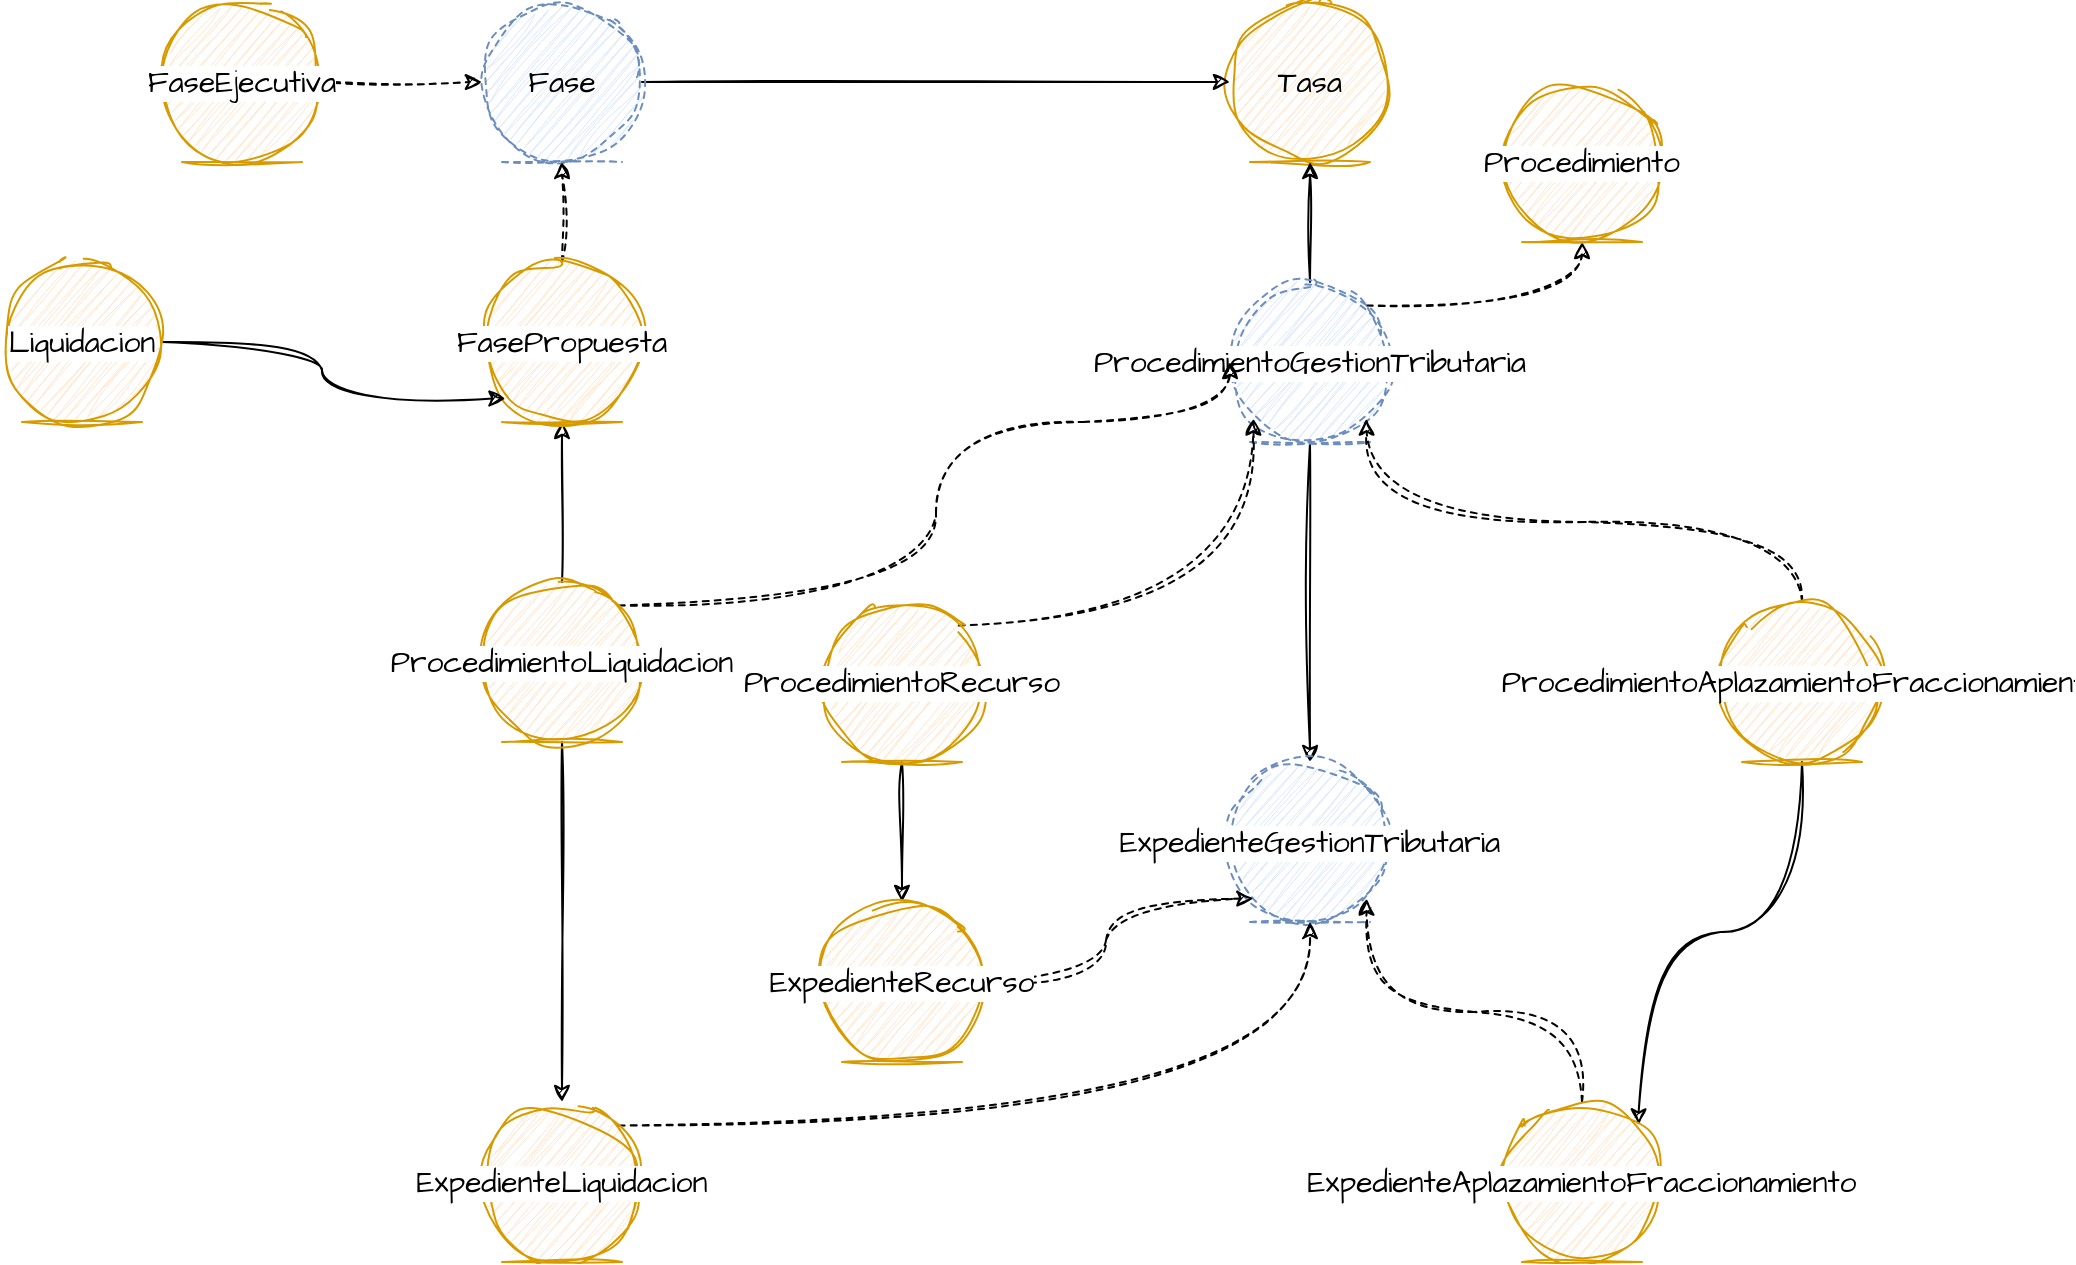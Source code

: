 <mxfile version="21.6.8" type="device">
  <diagram name="Página-1" id="FMAH_7WxQpiRSmoaticN">
    <mxGraphModel dx="2261" dy="907" grid="1" gridSize="10" guides="1" tooltips="1" connect="1" arrows="1" fold="1" page="1" pageScale="1" pageWidth="827" pageHeight="1169" math="0" shadow="0">
      <root>
        <mxCell id="0" />
        <mxCell id="1" parent="0" />
        <mxCell id="zQ2VIRhxHs8HWgFeWWur-1" value="Tasa" style="ellipse;shape=umlEntity;whiteSpace=wrap;html=1;hachureGap=4;fontFamily=Architects Daughter;fontSource=https%3A%2F%2Ffonts.googleapis.com%2Fcss%3Ffamily%3DArchitects%2BDaughter;fontSize=15;fillColor=#ffe6cc;strokeColor=#d79b00;sketch=1;curveFitting=1;jiggle=2;" parent="1" vertex="1">
          <mxGeometry x="374" y="80" width="80" height="80" as="geometry" />
        </mxCell>
        <mxCell id="j42ES8RexVcNzHJCEDlX-40" style="edgeStyle=orthogonalEdgeStyle;hachureGap=4;orthogonalLoop=1;jettySize=auto;html=1;exitX=1;exitY=0;exitDx=0;exitDy=0;fontFamily=Architects Daughter;fontSource=https%3A%2F%2Ffonts.googleapis.com%2Fcss%3Ffamily%3DArchitects%2BDaughter;fontSize=16;dashed=1;curved=1;entryX=0.5;entryY=1;entryDx=0;entryDy=0;sketch=1;curveFitting=1;jiggle=2;" edge="1" parent="1" source="j42ES8RexVcNzHJCEDlX-1" target="j42ES8RexVcNzHJCEDlX-34">
          <mxGeometry relative="1" as="geometry" />
        </mxCell>
        <mxCell id="j42ES8RexVcNzHJCEDlX-41" style="edgeStyle=orthogonalEdgeStyle;rounded=0;hachureGap=4;orthogonalLoop=1;jettySize=auto;html=1;exitX=0.5;exitY=1;exitDx=0;exitDy=0;entryX=0.5;entryY=0;entryDx=0;entryDy=0;fontFamily=Architects Daughter;fontSource=https%3A%2F%2Ffonts.googleapis.com%2Fcss%3Ffamily%3DArchitects%2BDaughter;fontSize=16;sketch=1;curveFitting=1;jiggle=2;" edge="1" parent="1" source="j42ES8RexVcNzHJCEDlX-1" target="j42ES8RexVcNzHJCEDlX-9">
          <mxGeometry relative="1" as="geometry" />
        </mxCell>
        <mxCell id="j42ES8RexVcNzHJCEDlX-48" style="edgeStyle=orthogonalEdgeStyle;rounded=0;hachureGap=4;orthogonalLoop=1;jettySize=auto;html=1;exitX=0.5;exitY=0;exitDx=0;exitDy=0;entryX=0.5;entryY=1;entryDx=0;entryDy=0;fontFamily=Architects Daughter;fontSource=https%3A%2F%2Ffonts.googleapis.com%2Fcss%3Ffamily%3DArchitects%2BDaughter;fontSize=16;sketch=1;curveFitting=1;jiggle=2;" edge="1" parent="1" source="j42ES8RexVcNzHJCEDlX-1" target="zQ2VIRhxHs8HWgFeWWur-1">
          <mxGeometry relative="1" as="geometry" />
        </mxCell>
        <mxCell id="j42ES8RexVcNzHJCEDlX-1" value="ProcedimientoGestionTributaria" style="ellipse;shape=umlEntity;whiteSpace=wrap;html=1;hachureGap=4;fontFamily=Architects Daughter;fontSource=https%3A%2F%2Ffonts.googleapis.com%2Fcss%3Ffamily%3DArchitects%2BDaughter;fontSize=15;fillColor=#dae8fc;strokeColor=#6c8ebf;dashed=1;labelBackgroundColor=default;sketch=1;curveFitting=1;jiggle=2;" vertex="1" parent="1">
          <mxGeometry x="374" y="220" width="80" height="80" as="geometry" />
        </mxCell>
        <mxCell id="j42ES8RexVcNzHJCEDlX-54" style="edgeStyle=orthogonalEdgeStyle;rounded=0;hachureGap=4;orthogonalLoop=1;jettySize=auto;html=1;exitX=0.5;exitY=0;exitDx=0;exitDy=0;entryX=0.5;entryY=1;entryDx=0;entryDy=0;fontFamily=Architects Daughter;fontSource=https%3A%2F%2Ffonts.googleapis.com%2Fcss%3Ffamily%3DArchitects%2BDaughter;fontSize=16;sketch=1;curveFitting=1;jiggle=2;" edge="1" parent="1" source="j42ES8RexVcNzHJCEDlX-2" target="j42ES8RexVcNzHJCEDlX-28">
          <mxGeometry relative="1" as="geometry" />
        </mxCell>
        <mxCell id="j42ES8RexVcNzHJCEDlX-56" style="edgeStyle=orthogonalEdgeStyle;rounded=0;hachureGap=4;orthogonalLoop=1;jettySize=auto;html=1;exitX=0.5;exitY=1;exitDx=0;exitDy=0;entryX=0.5;entryY=0;entryDx=0;entryDy=0;fontFamily=Architects Daughter;fontSource=https%3A%2F%2Ffonts.googleapis.com%2Fcss%3Ffamily%3DArchitects%2BDaughter;fontSize=16;sketch=1;curveFitting=1;jiggle=2;" edge="1" parent="1" source="j42ES8RexVcNzHJCEDlX-2" target="j42ES8RexVcNzHJCEDlX-11">
          <mxGeometry relative="1" as="geometry" />
        </mxCell>
        <mxCell id="j42ES8RexVcNzHJCEDlX-62" style="edgeStyle=orthogonalEdgeStyle;hachureGap=4;orthogonalLoop=1;jettySize=auto;html=1;exitX=1;exitY=0;exitDx=0;exitDy=0;entryX=0;entryY=0.5;entryDx=0;entryDy=0;fontFamily=Architects Daughter;fontSource=https%3A%2F%2Ffonts.googleapis.com%2Fcss%3Ffamily%3DArchitects%2BDaughter;fontSize=16;curved=1;dashed=1;sketch=1;curveFitting=1;jiggle=2;" edge="1" parent="1" source="j42ES8RexVcNzHJCEDlX-2" target="j42ES8RexVcNzHJCEDlX-1">
          <mxGeometry relative="1" as="geometry">
            <Array as="points">
              <mxPoint x="227" y="382" />
              <mxPoint x="227" y="290" />
              <mxPoint x="374" y="290" />
            </Array>
          </mxGeometry>
        </mxCell>
        <mxCell id="j42ES8RexVcNzHJCEDlX-2" value="ProcedimientoLiquidacion" style="ellipse;shape=umlEntity;whiteSpace=wrap;html=1;hachureGap=4;fontFamily=Architects Daughter;fontSource=https%3A%2F%2Ffonts.googleapis.com%2Fcss%3Ffamily%3DArchitects%2BDaughter;fontSize=15;fillColor=#ffe6cc;strokeColor=#d79b00;labelBackgroundColor=default;sketch=1;curveFitting=1;jiggle=2;" vertex="1" parent="1">
          <mxGeometry y="370" width="80" height="80" as="geometry" />
        </mxCell>
        <mxCell id="j42ES8RexVcNzHJCEDlX-59" style="edgeStyle=orthogonalEdgeStyle;rounded=0;hachureGap=4;orthogonalLoop=1;jettySize=auto;html=1;exitX=0.5;exitY=1;exitDx=0;exitDy=0;fontFamily=Architects Daughter;fontSource=https%3A%2F%2Ffonts.googleapis.com%2Fcss%3Ffamily%3DArchitects%2BDaughter;fontSize=16;sketch=1;curveFitting=1;jiggle=2;" edge="1" parent="1" source="j42ES8RexVcNzHJCEDlX-3" target="j42ES8RexVcNzHJCEDlX-12">
          <mxGeometry relative="1" as="geometry" />
        </mxCell>
        <mxCell id="j42ES8RexVcNzHJCEDlX-63" style="edgeStyle=orthogonalEdgeStyle;hachureGap=4;orthogonalLoop=1;jettySize=auto;html=1;exitX=1;exitY=0;exitDx=0;exitDy=0;entryX=0;entryY=1;entryDx=0;entryDy=0;fontFamily=Architects Daughter;fontSource=https%3A%2F%2Ffonts.googleapis.com%2Fcss%3Ffamily%3DArchitects%2BDaughter;fontSize=16;curved=1;dashed=1;sketch=1;curveFitting=1;jiggle=2;" edge="1" parent="1" source="j42ES8RexVcNzHJCEDlX-3" target="j42ES8RexVcNzHJCEDlX-1">
          <mxGeometry relative="1" as="geometry" />
        </mxCell>
        <mxCell id="j42ES8RexVcNzHJCEDlX-3" value="ProcedimientoRecurso" style="ellipse;shape=umlEntity;whiteSpace=wrap;html=1;hachureGap=4;fontFamily=Architects Daughter;fontSource=https%3A%2F%2Ffonts.googleapis.com%2Fcss%3Ffamily%3DArchitects%2BDaughter;fontSize=15;fillColor=#ffe6cc;strokeColor=#d79b00;labelBackgroundColor=default;sketch=1;curveFitting=1;jiggle=2;" vertex="1" parent="1">
          <mxGeometry x="170" y="380" width="80" height="80" as="geometry" />
        </mxCell>
        <mxCell id="j42ES8RexVcNzHJCEDlX-38" style="edgeStyle=orthogonalEdgeStyle;hachureGap=4;orthogonalLoop=1;jettySize=auto;html=1;exitX=0.5;exitY=0;exitDx=0;exitDy=0;entryX=1;entryY=1;entryDx=0;entryDy=0;fontFamily=Architects Daughter;fontSource=https%3A%2F%2Ffonts.googleapis.com%2Fcss%3Ffamily%3DArchitects%2BDaughter;fontSize=16;dashed=1;curved=1;sketch=1;curveFitting=1;jiggle=2;" edge="1" parent="1" source="j42ES8RexVcNzHJCEDlX-4" target="j42ES8RexVcNzHJCEDlX-1">
          <mxGeometry relative="1" as="geometry" />
        </mxCell>
        <mxCell id="j42ES8RexVcNzHJCEDlX-47" style="edgeStyle=orthogonalEdgeStyle;hachureGap=4;orthogonalLoop=1;jettySize=auto;html=1;exitX=0.5;exitY=1;exitDx=0;exitDy=0;entryX=1;entryY=0;entryDx=0;entryDy=0;fontFamily=Architects Daughter;fontSource=https%3A%2F%2Ffonts.googleapis.com%2Fcss%3Ffamily%3DArchitects%2BDaughter;fontSize=16;curved=1;sketch=1;curveFitting=1;jiggle=2;" edge="1" parent="1" source="j42ES8RexVcNzHJCEDlX-4" target="j42ES8RexVcNzHJCEDlX-13">
          <mxGeometry relative="1" as="geometry" />
        </mxCell>
        <mxCell id="j42ES8RexVcNzHJCEDlX-4" value="ProcedimientoAplazamientoFraccionamiento" style="ellipse;shape=umlEntity;whiteSpace=wrap;html=1;hachureGap=4;fontFamily=Architects Daughter;fontSource=https%3A%2F%2Ffonts.googleapis.com%2Fcss%3Ffamily%3DArchitects%2BDaughter;fontSize=15;fillColor=#ffe6cc;strokeColor=#d79b00;labelBackgroundColor=default;sketch=1;curveFitting=1;jiggle=2;" vertex="1" parent="1">
          <mxGeometry x="620" y="380" width="80" height="80" as="geometry" />
        </mxCell>
        <mxCell id="j42ES8RexVcNzHJCEDlX-9" value="ExpedienteGestionTributaria" style="ellipse;shape=umlEntity;whiteSpace=wrap;html=1;hachureGap=4;fontFamily=Architects Daughter;fontSource=https%3A%2F%2Ffonts.googleapis.com%2Fcss%3Ffamily%3DArchitects%2BDaughter;fontSize=15;fillColor=#dae8fc;strokeColor=#6c8ebf;dashed=1;labelBackgroundColor=default;sketch=1;curveFitting=1;jiggle=2;" vertex="1" parent="1">
          <mxGeometry x="374" y="460" width="80" height="80" as="geometry" />
        </mxCell>
        <mxCell id="j42ES8RexVcNzHJCEDlX-64" style="edgeStyle=orthogonalEdgeStyle;hachureGap=4;orthogonalLoop=1;jettySize=auto;html=1;exitX=1;exitY=0;exitDx=0;exitDy=0;entryX=0.5;entryY=1;entryDx=0;entryDy=0;fontFamily=Architects Daughter;fontSource=https%3A%2F%2Ffonts.googleapis.com%2Fcss%3Ffamily%3DArchitects%2BDaughter;fontSize=16;curved=1;dashed=1;sketch=1;curveFitting=1;jiggle=2;" edge="1" parent="1" source="j42ES8RexVcNzHJCEDlX-11" target="j42ES8RexVcNzHJCEDlX-9">
          <mxGeometry relative="1" as="geometry" />
        </mxCell>
        <mxCell id="j42ES8RexVcNzHJCEDlX-11" value="ExpedienteLiquidacion" style="ellipse;shape=umlEntity;whiteSpace=wrap;html=1;hachureGap=4;fontFamily=Architects Daughter;fontSource=https%3A%2F%2Ffonts.googleapis.com%2Fcss%3Ffamily%3DArchitects%2BDaughter;fontSize=15;fillColor=#ffe6cc;strokeColor=#d79b00;labelBackgroundColor=default;sketch=1;curveFitting=1;jiggle=2;" vertex="1" parent="1">
          <mxGeometry y="630" width="80" height="80" as="geometry" />
        </mxCell>
        <mxCell id="j42ES8RexVcNzHJCEDlX-58" style="edgeStyle=orthogonalEdgeStyle;hachureGap=4;orthogonalLoop=1;jettySize=auto;html=1;exitX=1;exitY=0.5;exitDx=0;exitDy=0;entryX=0;entryY=1;entryDx=0;entryDy=0;fontFamily=Architects Daughter;fontSource=https%3A%2F%2Ffonts.googleapis.com%2Fcss%3Ffamily%3DArchitects%2BDaughter;fontSize=16;dashed=1;curved=1;sketch=1;curveFitting=1;jiggle=2;" edge="1" parent="1" source="j42ES8RexVcNzHJCEDlX-12" target="j42ES8RexVcNzHJCEDlX-9">
          <mxGeometry relative="1" as="geometry" />
        </mxCell>
        <mxCell id="j42ES8RexVcNzHJCEDlX-12" value="ExpedienteRecurso" style="ellipse;shape=umlEntity;whiteSpace=wrap;html=1;hachureGap=4;fontFamily=Architects Daughter;fontSource=https%3A%2F%2Ffonts.googleapis.com%2Fcss%3Ffamily%3DArchitects%2BDaughter;fontSize=15;fillColor=#ffe6cc;strokeColor=#d79b00;labelBackgroundColor=default;sketch=1;curveFitting=1;jiggle=2;" vertex="1" parent="1">
          <mxGeometry x="170" y="530" width="80" height="80" as="geometry" />
        </mxCell>
        <mxCell id="j42ES8RexVcNzHJCEDlX-43" style="edgeStyle=orthogonalEdgeStyle;hachureGap=4;orthogonalLoop=1;jettySize=auto;html=1;exitX=0.5;exitY=0;exitDx=0;exitDy=0;entryX=1;entryY=1;entryDx=0;entryDy=0;fontFamily=Architects Daughter;fontSource=https%3A%2F%2Ffonts.googleapis.com%2Fcss%3Ffamily%3DArchitects%2BDaughter;fontSize=16;dashed=1;curved=1;sketch=1;curveFitting=1;jiggle=2;" edge="1" parent="1" source="j42ES8RexVcNzHJCEDlX-13" target="j42ES8RexVcNzHJCEDlX-9">
          <mxGeometry relative="1" as="geometry" />
        </mxCell>
        <mxCell id="j42ES8RexVcNzHJCEDlX-13" value="ExpedienteAplazamientoFraccionamiento" style="ellipse;shape=umlEntity;whiteSpace=wrap;html=1;hachureGap=4;fontFamily=Architects Daughter;fontSource=https%3A%2F%2Ffonts.googleapis.com%2Fcss%3Ffamily%3DArchitects%2BDaughter;fontSize=15;fillColor=#ffe6cc;strokeColor=#d79b00;labelBackgroundColor=default;sketch=1;curveFitting=1;jiggle=2;" vertex="1" parent="1">
          <mxGeometry x="510" y="630" width="80" height="80" as="geometry" />
        </mxCell>
        <mxCell id="j42ES8RexVcNzHJCEDlX-49" style="edgeStyle=orthogonalEdgeStyle;rounded=0;hachureGap=4;orthogonalLoop=1;jettySize=auto;html=1;exitX=1;exitY=0.5;exitDx=0;exitDy=0;entryX=0;entryY=0.5;entryDx=0;entryDy=0;fontFamily=Architects Daughter;fontSource=https%3A%2F%2Ffonts.googleapis.com%2Fcss%3Ffamily%3DArchitects%2BDaughter;fontSize=16;sketch=1;curveFitting=1;jiggle=2;" edge="1" parent="1" source="j42ES8RexVcNzHJCEDlX-20" target="zQ2VIRhxHs8HWgFeWWur-1">
          <mxGeometry relative="1" as="geometry" />
        </mxCell>
        <mxCell id="j42ES8RexVcNzHJCEDlX-20" value="Fase" style="ellipse;shape=umlEntity;whiteSpace=wrap;html=1;hachureGap=4;fontFamily=Architects Daughter;fontSource=https%3A%2F%2Ffonts.googleapis.com%2Fcss%3Ffamily%3DArchitects%2BDaughter;fontSize=15;fillColor=#dae8fc;strokeColor=#6c8ebf;dashed=1;sketch=1;curveFitting=1;jiggle=2;" vertex="1" parent="1">
          <mxGeometry y="80" width="80" height="80" as="geometry" />
        </mxCell>
        <mxCell id="j42ES8RexVcNzHJCEDlX-51" style="edgeStyle=orthogonalEdgeStyle;rounded=0;hachureGap=4;orthogonalLoop=1;jettySize=auto;html=1;exitX=1;exitY=0.5;exitDx=0;exitDy=0;fontFamily=Architects Daughter;fontSource=https%3A%2F%2Ffonts.googleapis.com%2Fcss%3Ffamily%3DArchitects%2BDaughter;fontSize=16;dashed=1;sketch=1;curveFitting=1;jiggle=2;" edge="1" parent="1" source="j42ES8RexVcNzHJCEDlX-24" target="j42ES8RexVcNzHJCEDlX-20">
          <mxGeometry relative="1" as="geometry" />
        </mxCell>
        <mxCell id="j42ES8RexVcNzHJCEDlX-24" value="FaseEjecutiva" style="ellipse;shape=umlEntity;whiteSpace=wrap;html=1;hachureGap=4;fontFamily=Architects Daughter;fontSource=https%3A%2F%2Ffonts.googleapis.com%2Fcss%3Ffamily%3DArchitects%2BDaughter;fontSize=15;fillColor=#ffe6cc;strokeColor=#d79b00;labelBackgroundColor=default;sketch=1;curveFitting=1;jiggle=2;" vertex="1" parent="1">
          <mxGeometry x="-160" y="80" width="80" height="80" as="geometry" />
        </mxCell>
        <mxCell id="j42ES8RexVcNzHJCEDlX-50" style="edgeStyle=orthogonalEdgeStyle;rounded=0;hachureGap=4;orthogonalLoop=1;jettySize=auto;html=1;exitX=0.5;exitY=0;exitDx=0;exitDy=0;entryX=0.5;entryY=1;entryDx=0;entryDy=0;fontFamily=Architects Daughter;fontSource=https%3A%2F%2Ffonts.googleapis.com%2Fcss%3Ffamily%3DArchitects%2BDaughter;fontSize=16;dashed=1;sketch=1;curveFitting=1;jiggle=2;" edge="1" parent="1" source="j42ES8RexVcNzHJCEDlX-28" target="j42ES8RexVcNzHJCEDlX-20">
          <mxGeometry relative="1" as="geometry" />
        </mxCell>
        <mxCell id="j42ES8RexVcNzHJCEDlX-28" value="FasePropuesta" style="ellipse;shape=umlEntity;whiteSpace=wrap;html=1;hachureGap=4;fontFamily=Architects Daughter;fontSource=https%3A%2F%2Ffonts.googleapis.com%2Fcss%3Ffamily%3DArchitects%2BDaughter;fontSize=15;fillColor=#ffe6cc;strokeColor=#d79b00;labelBackgroundColor=default;sketch=1;curveFitting=1;jiggle=2;" vertex="1" parent="1">
          <mxGeometry y="210" width="80" height="80" as="geometry" />
        </mxCell>
        <mxCell id="j42ES8RexVcNzHJCEDlX-52" style="edgeStyle=orthogonalEdgeStyle;hachureGap=4;orthogonalLoop=1;jettySize=auto;html=1;exitX=1;exitY=0.5;exitDx=0;exitDy=0;entryX=0;entryY=1;entryDx=0;entryDy=0;fontFamily=Architects Daughter;fontSource=https%3A%2F%2Ffonts.googleapis.com%2Fcss%3Ffamily%3DArchitects%2BDaughter;fontSize=16;curved=1;sketch=1;curveFitting=1;jiggle=2;" edge="1" parent="1" source="j42ES8RexVcNzHJCEDlX-31" target="j42ES8RexVcNzHJCEDlX-28">
          <mxGeometry relative="1" as="geometry" />
        </mxCell>
        <mxCell id="j42ES8RexVcNzHJCEDlX-31" value="Liquidacion" style="ellipse;shape=umlEntity;whiteSpace=wrap;html=1;hachureGap=4;fontFamily=Architects Daughter;fontSource=https%3A%2F%2Ffonts.googleapis.com%2Fcss%3Ffamily%3DArchitects%2BDaughter;fontSize=15;fillColor=#ffe6cc;strokeColor=#d79b00;labelBackgroundColor=default;sketch=1;curveFitting=1;jiggle=2;" vertex="1" parent="1">
          <mxGeometry x="-240" y="210" width="80" height="80" as="geometry" />
        </mxCell>
        <mxCell id="j42ES8RexVcNzHJCEDlX-34" value="Procedimiento" style="ellipse;shape=umlEntity;whiteSpace=wrap;html=1;hachureGap=4;fontFamily=Architects Daughter;fontSource=https%3A%2F%2Ffonts.googleapis.com%2Fcss%3Ffamily%3DArchitects%2BDaughter;fontSize=15;fillColor=#ffe6cc;strokeColor=#d79b00;labelBackgroundColor=default;sketch=1;curveFitting=1;jiggle=2;" vertex="1" parent="1">
          <mxGeometry x="510" y="120" width="80" height="80" as="geometry" />
        </mxCell>
      </root>
    </mxGraphModel>
  </diagram>
</mxfile>
